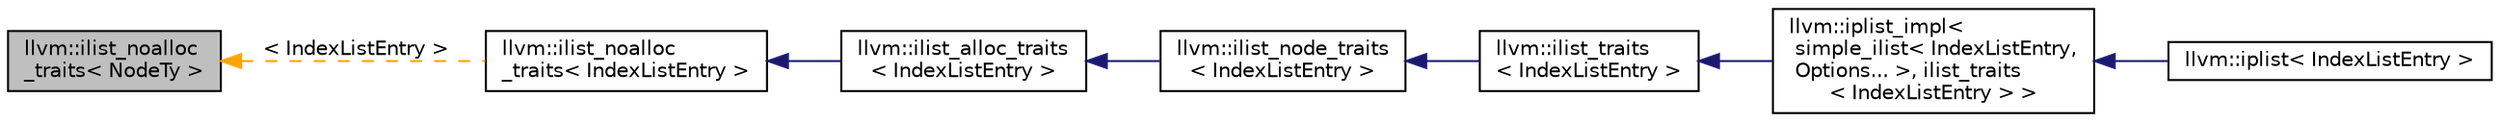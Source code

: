 digraph "llvm::ilist_noalloc_traits&lt; NodeTy &gt;"
{
 // LATEX_PDF_SIZE
  bgcolor="transparent";
  edge [fontname="Helvetica",fontsize="10",labelfontname="Helvetica",labelfontsize="10"];
  node [fontname="Helvetica",fontsize="10",shape=record];
  rankdir="LR";
  Node1 [label="llvm::ilist_noalloc\l_traits\< NodeTy \>",height=0.2,width=0.4,color="black", fillcolor="grey75", style="filled", fontcolor="black",tooltip="Custom traits to do nothing on deletion."];
  Node1 -> Node2 [dir="back",color="orange",fontsize="10",style="dashed",label=" \< IndexListEntry \>" ,fontname="Helvetica"];
  Node2 [label="llvm::ilist_noalloc\l_traits\< IndexListEntry \>",height=0.2,width=0.4,color="black",URL="$structllvm_1_1ilist__noalloc__traits.html",tooltip=" "];
  Node2 -> Node3 [dir="back",color="midnightblue",fontsize="10",style="solid",fontname="Helvetica"];
  Node3 [label="llvm::ilist_alloc_traits\l\< IndexListEntry \>",height=0.2,width=0.4,color="black",URL="$structllvm_1_1ilist__alloc__traits_3_01IndexListEntry_01_4.html",tooltip=" "];
  Node3 -> Node4 [dir="back",color="midnightblue",fontsize="10",style="solid",fontname="Helvetica"];
  Node4 [label="llvm::ilist_node_traits\l\< IndexListEntry \>",height=0.2,width=0.4,color="black",URL="$structllvm_1_1ilist__node__traits.html",tooltip=" "];
  Node4 -> Node5 [dir="back",color="midnightblue",fontsize="10",style="solid",fontname="Helvetica"];
  Node5 [label="llvm::ilist_traits\l\< IndexListEntry \>",height=0.2,width=0.4,color="black",URL="$structllvm_1_1ilist__traits.html",tooltip=" "];
  Node5 -> Node6 [dir="back",color="midnightblue",fontsize="10",style="solid",fontname="Helvetica"];
  Node6 [label="llvm::iplist_impl\<\l simple_ilist\< IndexListEntry,\l Options... \>, ilist_traits\l\< IndexListEntry \> \>",height=0.2,width=0.4,color="black",URL="$classllvm_1_1iplist__impl.html",tooltip=" "];
  Node6 -> Node7 [dir="back",color="midnightblue",fontsize="10",style="solid",fontname="Helvetica"];
  Node7 [label="llvm::iplist\< IndexListEntry \>",height=0.2,width=0.4,color="black",URL="$classllvm_1_1iplist.html",tooltip=" "];
}
